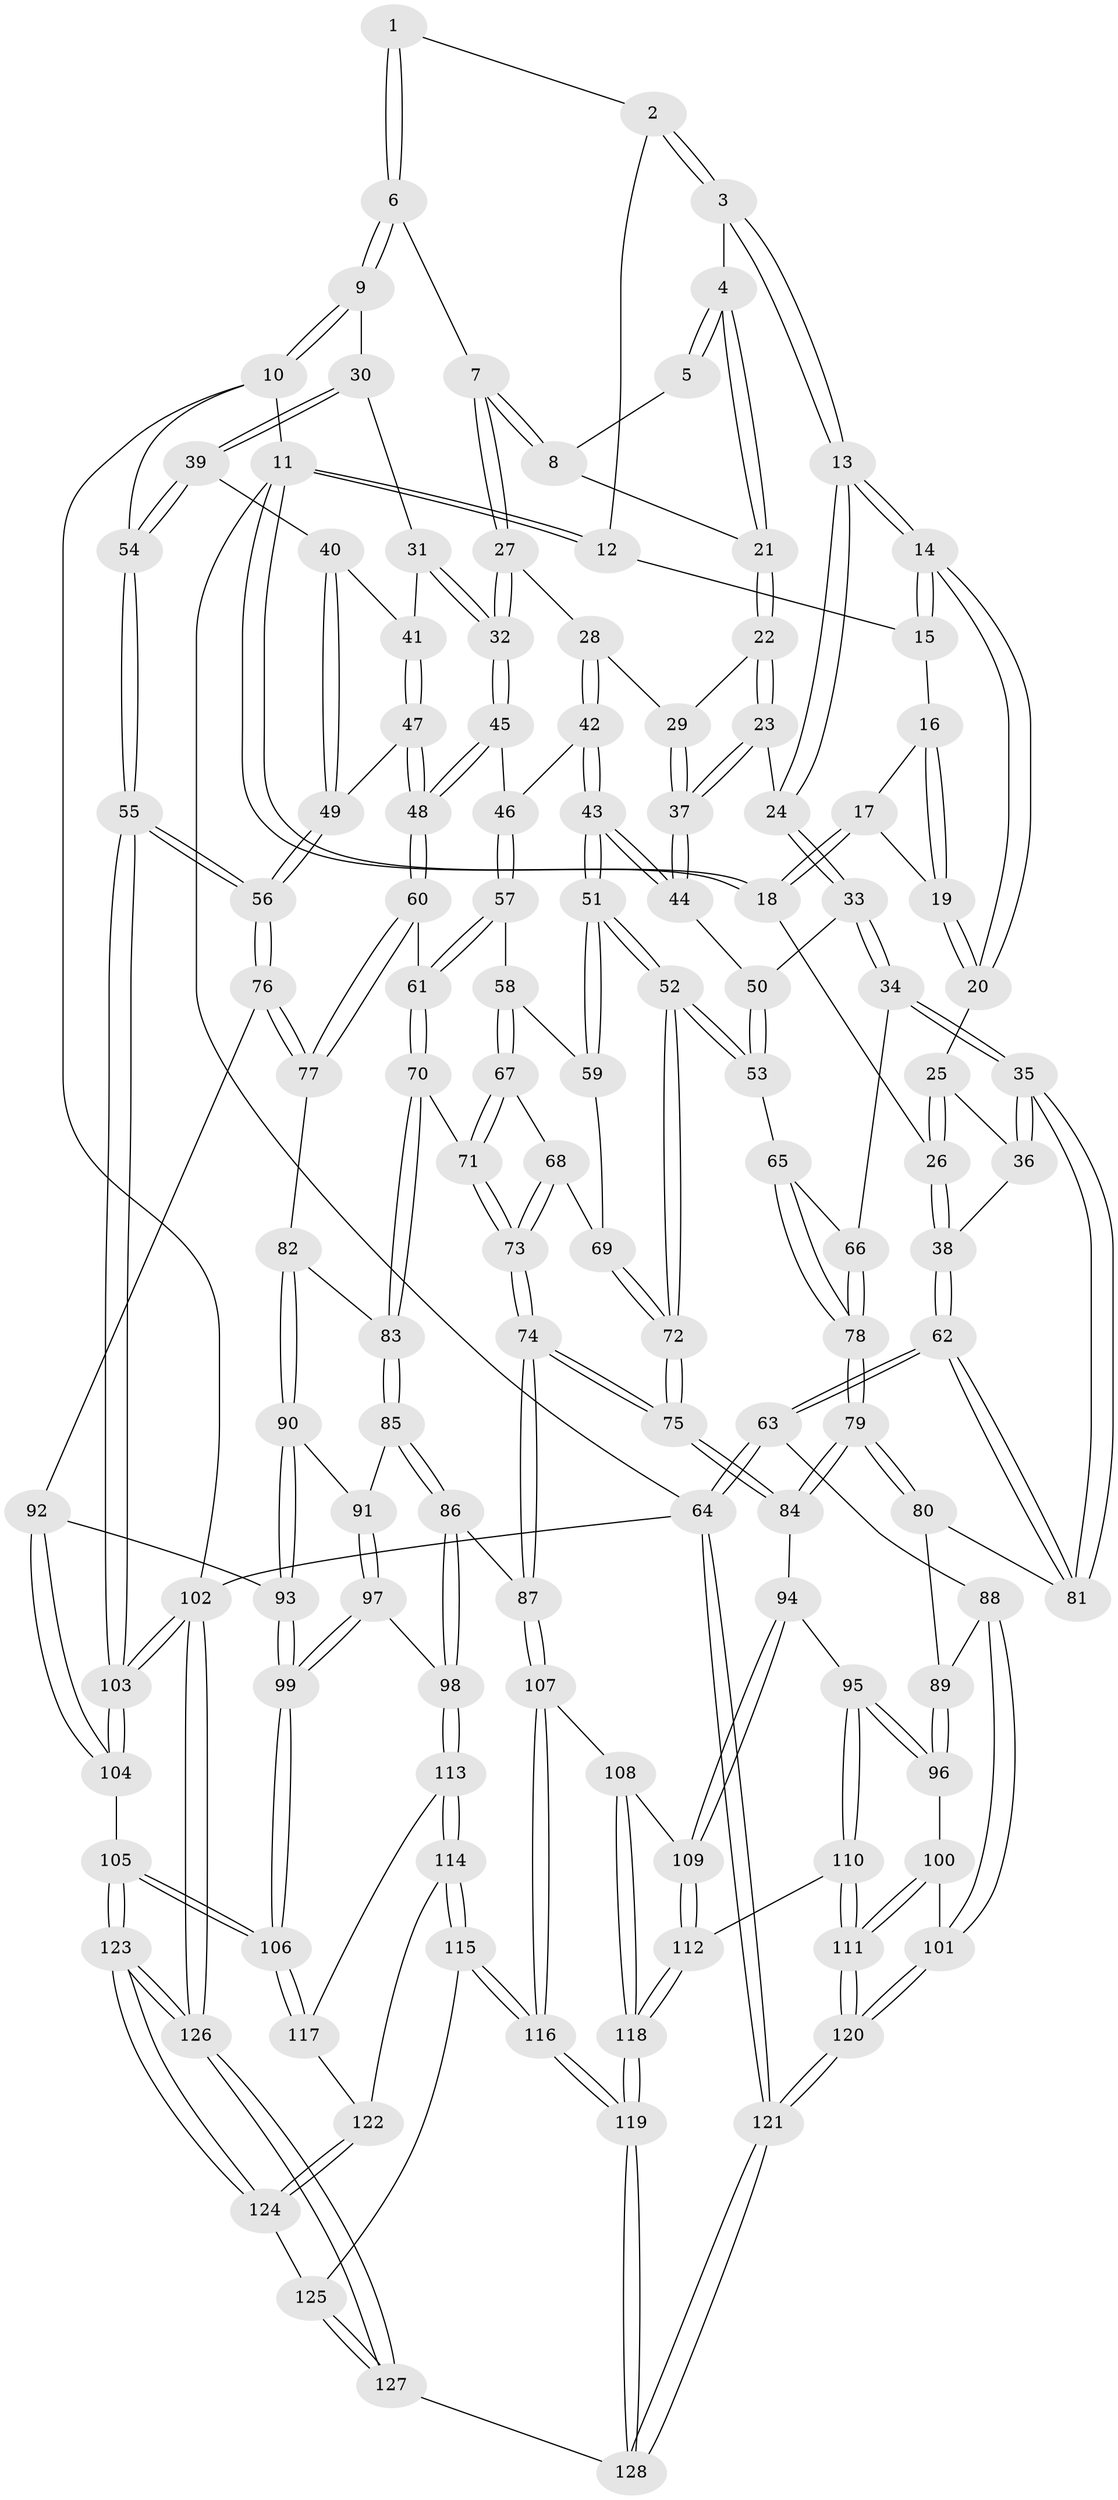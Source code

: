 // Generated by graph-tools (version 1.1) at 2025/27/03/09/25 03:27:13]
// undirected, 128 vertices, 317 edges
graph export_dot {
graph [start="1"]
  node [color=gray90,style=filled];
  1 [pos="+0.42294726361073565+0"];
  2 [pos="+0.23426899238715107+0"];
  3 [pos="+0.2987063163684324+0.05222181848445636"];
  4 [pos="+0.359305928887962+0.07332207710618595"];
  5 [pos="+0.421165665339569+0"];
  6 [pos="+0.7157593125084912+0"];
  7 [pos="+0.6853838406876003+0"];
  8 [pos="+0.44558133046363224+0.04670243116849026"];
  9 [pos="+1+0"];
  10 [pos="+1+0"];
  11 [pos="+0+0"];
  12 [pos="+0.09971820016838669+0"];
  13 [pos="+0.22753477107796657+0.1553850559400018"];
  14 [pos="+0.2094274164628283+0.1503247702944491"];
  15 [pos="+0.11829081859482707+0"];
  16 [pos="+0.12305276475405558+0"];
  17 [pos="+0.10372249725186773+0.08208178721397512"];
  18 [pos="+0+0"];
  19 [pos="+0.1404370834085947+0.10239431242234792"];
  20 [pos="+0.17019309706559152+0.14923991942539197"];
  21 [pos="+0.414831716727283+0.11454121434864985"];
  22 [pos="+0.4412899570824493+0.1700267949399653"];
  23 [pos="+0.32677126685992164+0.24597671207534014"];
  24 [pos="+0.28827788854088016+0.25817219359723576"];
  25 [pos="+0.11439494755071193+0.1748124470763725"];
  26 [pos="+0+0.03858861977129365"];
  27 [pos="+0.6788966074964056+0.152775345985608"];
  28 [pos="+0.6441066973350484+0.16845076218999933"];
  29 [pos="+0.5451479366009939+0.19096597647766686"];
  30 [pos="+0.8681910636916568+0.17500733194412157"];
  31 [pos="+0.7724279369495048+0.19123463475402022"];
  32 [pos="+0.6856816694572585+0.15941519854625388"];
  33 [pos="+0.24850838135356332+0.36386980202350716"];
  34 [pos="+0.22489869989603817+0.38871256521291647"];
  35 [pos="+0.18710128592579217+0.4065181977555294"];
  36 [pos="+0.09905608861241792+0.28018535231902225"];
  37 [pos="+0.46955857876163043+0.34137505754328523"];
  38 [pos="+0+0.22193910421827656"];
  39 [pos="+1+0.27406964061984934"];
  40 [pos="+0.8856355074995421+0.3101959730058733"];
  41 [pos="+0.8441379406620286+0.29323236102721156"];
  42 [pos="+0.5507067052691038+0.41017757700144303"];
  43 [pos="+0.5144373979647626+0.42124632745455326"];
  44 [pos="+0.4694591077661196+0.37338342875609337"];
  45 [pos="+0.6889864044905857+0.20714008746479404"];
  46 [pos="+0.6397377643576118+0.4303301115571872"];
  47 [pos="+0.8105784794907623+0.4373937731013818"];
  48 [pos="+0.7704907530824427+0.45302913726200644"];
  49 [pos="+0.9261633810248112+0.4507329491791056"];
  50 [pos="+0.3889698630674468+0.39181716312112297"];
  51 [pos="+0.5031708011211629+0.4656498282223608"];
  52 [pos="+0.4586999865653871+0.5399141680487775"];
  53 [pos="+0.4176587157361807+0.5231959648511507"];
  54 [pos="+1+0.28820570229792924"];
  55 [pos="+1+0.5279585339180082"];
  56 [pos="+1+0.5353202875144342"];
  57 [pos="+0.6570423478930504+0.4492156246927251"];
  58 [pos="+0.6212559681324381+0.4862775676497063"];
  59 [pos="+0.561100644264834+0.49546378455910817"];
  60 [pos="+0.7487938436334916+0.47775184804796994"];
  61 [pos="+0.7302956502102691+0.48318068367642203"];
  62 [pos="+0+0.4269997962258898"];
  63 [pos="+0+0.6069964357328653"];
  64 [pos="+0+1"];
  65 [pos="+0.41126318881222396+0.5226467174596516"];
  66 [pos="+0.30080832750210934+0.4607620669150365"];
  67 [pos="+0.6056539392822823+0.5171294064461571"];
  68 [pos="+0.5882399171749804+0.5196632334404583"];
  69 [pos="+0.5800680432166355+0.5190181967501747"];
  70 [pos="+0.7009581347031287+0.5398069466941219"];
  71 [pos="+0.6177086908540024+0.5502766414943201"];
  72 [pos="+0.4966999531294845+0.6559349869025957"];
  73 [pos="+0.5895142980020334+0.5817356528721708"];
  74 [pos="+0.5162635446652837+0.6784947825634503"];
  75 [pos="+0.49785785556809176+0.6609146959491963"];
  76 [pos="+1+0.5821231564835954"];
  77 [pos="+0.8066999696928517+0.5564709252825014"];
  78 [pos="+0.32052506875738623+0.5751670365586936"];
  79 [pos="+0.2762463159469968+0.6365300372294592"];
  80 [pos="+0.17058996223363818+0.5328372435197413"];
  81 [pos="+0.17613199855662653+0.41922924188869065"];
  82 [pos="+0.7933509102739607+0.6369673817465212"];
  83 [pos="+0.6992787894911219+0.5527810232481735"];
  84 [pos="+0.2910546674206215+0.6765389970248764"];
  85 [pos="+0.67070005278441+0.6501147407753114"];
  86 [pos="+0.5772381775862965+0.697776291550345"];
  87 [pos="+0.5220376060203922+0.6867620576444108"];
  88 [pos="+0.04940404036923232+0.6322400238876387"];
  89 [pos="+0.08011101844636916+0.6222147447760621"];
  90 [pos="+0.7936982082187899+0.6608874926407852"];
  91 [pos="+0.738079554846204+0.6678887591630132"];
  92 [pos="+0.9465696934559055+0.6544391186659129"];
  93 [pos="+0.8066837321132265+0.669941906591415"];
  94 [pos="+0.28299425043258203+0.6932767903247087"];
  95 [pos="+0.24655267261630537+0.7203418026629452"];
  96 [pos="+0.18209239812159025+0.7289672198724563"];
  97 [pos="+0.7318261052491973+0.7651789817993855"];
  98 [pos="+0.628292544152533+0.7574612971875284"];
  99 [pos="+0.808274186123686+0.8182520654322133"];
  100 [pos="+0.1577911966114078+0.7553075030931597"];
  101 [pos="+0.08316049249352049+0.8061161107852387"];
  102 [pos="+1+1"];
  103 [pos="+1+1"];
  104 [pos="+0.9097306538226664+0.7857723610284427"];
  105 [pos="+0.8246705951205704+0.8425885745554008"];
  106 [pos="+0.8179374287938355+0.8373961116614366"];
  107 [pos="+0.5132863209606453+0.7090370658979852"];
  108 [pos="+0.40503251563395465+0.801226428534356"];
  109 [pos="+0.341860708455333+0.7961146136485233"];
  110 [pos="+0.2358084453552396+0.899429351243051"];
  111 [pos="+0.2342189567589825+0.9005406948916916"];
  112 [pos="+0.29874863733543533+0.888516321874761"];
  113 [pos="+0.6389261202647865+0.7989659293287877"];
  114 [pos="+0.6183607731663864+0.8857341810422424"];
  115 [pos="+0.5768025563879822+0.9140491354447624"];
  116 [pos="+0.5164271429000333+0.9197290573979551"];
  117 [pos="+0.7259771585112326+0.8510609270907228"];
  118 [pos="+0.41895583401326303+0.9398658661928033"];
  119 [pos="+0.45691731416100995+0.9770154131872593"];
  120 [pos="+0+1"];
  121 [pos="+0+1"];
  122 [pos="+0.676027234928342+0.8998877097855087"];
  123 [pos="+0.8891989667287247+1"];
  124 [pos="+0.6959835047846761+0.9385224319455906"];
  125 [pos="+0.6179532092059927+0.9570089519338361"];
  126 [pos="+0.950361518663935+1"];
  127 [pos="+0.7984248281517988+1"];
  128 [pos="+0.4394794964160963+1"];
  1 -- 2;
  1 -- 6;
  1 -- 6;
  2 -- 3;
  2 -- 3;
  2 -- 12;
  3 -- 4;
  3 -- 13;
  3 -- 13;
  4 -- 5;
  4 -- 5;
  4 -- 21;
  4 -- 21;
  5 -- 8;
  6 -- 7;
  6 -- 9;
  6 -- 9;
  7 -- 8;
  7 -- 8;
  7 -- 27;
  7 -- 27;
  8 -- 21;
  9 -- 10;
  9 -- 10;
  9 -- 30;
  10 -- 11;
  10 -- 54;
  10 -- 102;
  11 -- 12;
  11 -- 12;
  11 -- 18;
  11 -- 18;
  11 -- 64;
  12 -- 15;
  13 -- 14;
  13 -- 14;
  13 -- 24;
  13 -- 24;
  14 -- 15;
  14 -- 15;
  14 -- 20;
  14 -- 20;
  15 -- 16;
  16 -- 17;
  16 -- 19;
  16 -- 19;
  17 -- 18;
  17 -- 18;
  17 -- 19;
  18 -- 26;
  19 -- 20;
  19 -- 20;
  20 -- 25;
  21 -- 22;
  21 -- 22;
  22 -- 23;
  22 -- 23;
  22 -- 29;
  23 -- 24;
  23 -- 37;
  23 -- 37;
  24 -- 33;
  24 -- 33;
  25 -- 26;
  25 -- 26;
  25 -- 36;
  26 -- 38;
  26 -- 38;
  27 -- 28;
  27 -- 32;
  27 -- 32;
  28 -- 29;
  28 -- 42;
  28 -- 42;
  29 -- 37;
  29 -- 37;
  30 -- 31;
  30 -- 39;
  30 -- 39;
  31 -- 32;
  31 -- 32;
  31 -- 41;
  32 -- 45;
  32 -- 45;
  33 -- 34;
  33 -- 34;
  33 -- 50;
  34 -- 35;
  34 -- 35;
  34 -- 66;
  35 -- 36;
  35 -- 36;
  35 -- 81;
  35 -- 81;
  36 -- 38;
  37 -- 44;
  37 -- 44;
  38 -- 62;
  38 -- 62;
  39 -- 40;
  39 -- 54;
  39 -- 54;
  40 -- 41;
  40 -- 49;
  40 -- 49;
  41 -- 47;
  41 -- 47;
  42 -- 43;
  42 -- 43;
  42 -- 46;
  43 -- 44;
  43 -- 44;
  43 -- 51;
  43 -- 51;
  44 -- 50;
  45 -- 46;
  45 -- 48;
  45 -- 48;
  46 -- 57;
  46 -- 57;
  47 -- 48;
  47 -- 48;
  47 -- 49;
  48 -- 60;
  48 -- 60;
  49 -- 56;
  49 -- 56;
  50 -- 53;
  50 -- 53;
  51 -- 52;
  51 -- 52;
  51 -- 59;
  51 -- 59;
  52 -- 53;
  52 -- 53;
  52 -- 72;
  52 -- 72;
  53 -- 65;
  54 -- 55;
  54 -- 55;
  55 -- 56;
  55 -- 56;
  55 -- 103;
  55 -- 103;
  56 -- 76;
  56 -- 76;
  57 -- 58;
  57 -- 61;
  57 -- 61;
  58 -- 59;
  58 -- 67;
  58 -- 67;
  59 -- 69;
  60 -- 61;
  60 -- 77;
  60 -- 77;
  61 -- 70;
  61 -- 70;
  62 -- 63;
  62 -- 63;
  62 -- 81;
  62 -- 81;
  63 -- 64;
  63 -- 64;
  63 -- 88;
  64 -- 121;
  64 -- 121;
  64 -- 102;
  65 -- 66;
  65 -- 78;
  65 -- 78;
  66 -- 78;
  66 -- 78;
  67 -- 68;
  67 -- 71;
  67 -- 71;
  68 -- 69;
  68 -- 73;
  68 -- 73;
  69 -- 72;
  69 -- 72;
  70 -- 71;
  70 -- 83;
  70 -- 83;
  71 -- 73;
  71 -- 73;
  72 -- 75;
  72 -- 75;
  73 -- 74;
  73 -- 74;
  74 -- 75;
  74 -- 75;
  74 -- 87;
  74 -- 87;
  75 -- 84;
  75 -- 84;
  76 -- 77;
  76 -- 77;
  76 -- 92;
  77 -- 82;
  78 -- 79;
  78 -- 79;
  79 -- 80;
  79 -- 80;
  79 -- 84;
  79 -- 84;
  80 -- 81;
  80 -- 89;
  82 -- 83;
  82 -- 90;
  82 -- 90;
  83 -- 85;
  83 -- 85;
  84 -- 94;
  85 -- 86;
  85 -- 86;
  85 -- 91;
  86 -- 87;
  86 -- 98;
  86 -- 98;
  87 -- 107;
  87 -- 107;
  88 -- 89;
  88 -- 101;
  88 -- 101;
  89 -- 96;
  89 -- 96;
  90 -- 91;
  90 -- 93;
  90 -- 93;
  91 -- 97;
  91 -- 97;
  92 -- 93;
  92 -- 104;
  92 -- 104;
  93 -- 99;
  93 -- 99;
  94 -- 95;
  94 -- 109;
  94 -- 109;
  95 -- 96;
  95 -- 96;
  95 -- 110;
  95 -- 110;
  96 -- 100;
  97 -- 98;
  97 -- 99;
  97 -- 99;
  98 -- 113;
  98 -- 113;
  99 -- 106;
  99 -- 106;
  100 -- 101;
  100 -- 111;
  100 -- 111;
  101 -- 120;
  101 -- 120;
  102 -- 103;
  102 -- 103;
  102 -- 126;
  102 -- 126;
  103 -- 104;
  103 -- 104;
  104 -- 105;
  105 -- 106;
  105 -- 106;
  105 -- 123;
  105 -- 123;
  106 -- 117;
  106 -- 117;
  107 -- 108;
  107 -- 116;
  107 -- 116;
  108 -- 109;
  108 -- 118;
  108 -- 118;
  109 -- 112;
  109 -- 112;
  110 -- 111;
  110 -- 111;
  110 -- 112;
  111 -- 120;
  111 -- 120;
  112 -- 118;
  112 -- 118;
  113 -- 114;
  113 -- 114;
  113 -- 117;
  114 -- 115;
  114 -- 115;
  114 -- 122;
  115 -- 116;
  115 -- 116;
  115 -- 125;
  116 -- 119;
  116 -- 119;
  117 -- 122;
  118 -- 119;
  118 -- 119;
  119 -- 128;
  119 -- 128;
  120 -- 121;
  120 -- 121;
  121 -- 128;
  121 -- 128;
  122 -- 124;
  122 -- 124;
  123 -- 124;
  123 -- 124;
  123 -- 126;
  123 -- 126;
  124 -- 125;
  125 -- 127;
  125 -- 127;
  126 -- 127;
  126 -- 127;
  127 -- 128;
}
